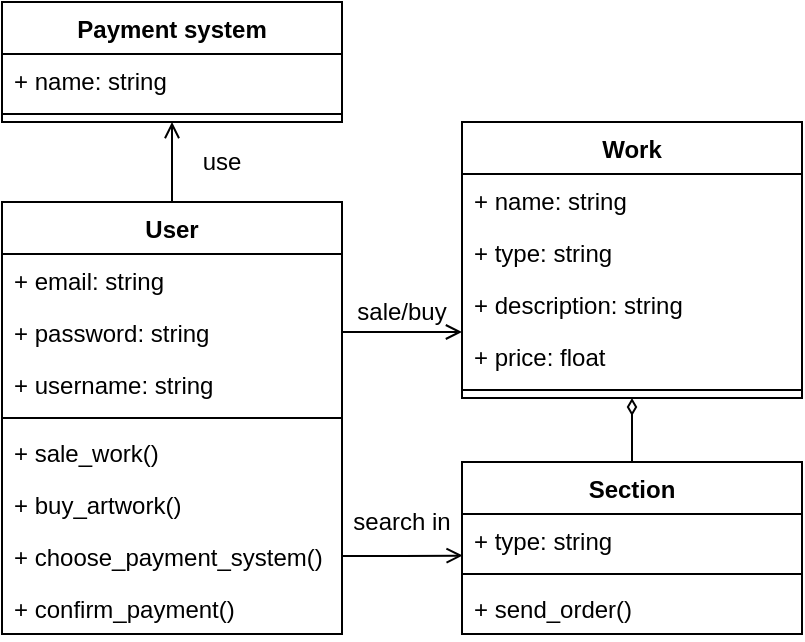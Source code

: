 <mxfile version="20.5.3"><diagram id="3cpQmSPwKwGxJ8PmZLuN" name="Страница 1"><mxGraphModel dx="831" dy="476" grid="1" gridSize="10" guides="1" tooltips="1" connect="1" arrows="1" fold="1" page="1" pageScale="1" pageWidth="827" pageHeight="1169" math="0" shadow="0"><root><mxCell id="0"/><mxCell id="1" parent="0"/><mxCell id="Ir3YZcGca_79-X61fWZi-52" style="edgeStyle=orthogonalEdgeStyle;rounded=0;orthogonalLoop=1;jettySize=auto;html=1;entryX=0.5;entryY=1;entryDx=0;entryDy=0;endArrow=open;endFill=0;" edge="1" parent="1" source="Ir3YZcGca_79-X61fWZi-5" target="Ir3YZcGca_79-X61fWZi-40"><mxGeometry relative="1" as="geometry"/></mxCell><mxCell id="Ir3YZcGca_79-X61fWZi-5" value="User" style="swimlane;fontStyle=1;align=center;verticalAlign=top;childLayout=stackLayout;horizontal=1;startSize=26;horizontalStack=0;resizeParent=1;resizeParentMax=0;resizeLast=0;collapsible=1;marginBottom=0;" vertex="1" parent="1"><mxGeometry x="170" y="520" width="170" height="216" as="geometry"/></mxCell><mxCell id="Ir3YZcGca_79-X61fWZi-6" value="+ email: string" style="text;strokeColor=none;fillColor=none;align=left;verticalAlign=top;spacingLeft=4;spacingRight=4;overflow=hidden;rotatable=0;points=[[0,0.5],[1,0.5]];portConstraint=eastwest;" vertex="1" parent="Ir3YZcGca_79-X61fWZi-5"><mxGeometry y="26" width="170" height="26" as="geometry"/></mxCell><mxCell id="Ir3YZcGca_79-X61fWZi-17" value="+ password: string" style="text;strokeColor=none;fillColor=none;align=left;verticalAlign=top;spacingLeft=4;spacingRight=4;overflow=hidden;rotatable=0;points=[[0,0.5],[1,0.5]];portConstraint=eastwest;" vertex="1" parent="Ir3YZcGca_79-X61fWZi-5"><mxGeometry y="52" width="170" height="26" as="geometry"/></mxCell><mxCell id="Ir3YZcGca_79-X61fWZi-16" value="+ username: string" style="text;strokeColor=none;fillColor=none;align=left;verticalAlign=top;spacingLeft=4;spacingRight=4;overflow=hidden;rotatable=0;points=[[0,0.5],[1,0.5]];portConstraint=eastwest;" vertex="1" parent="Ir3YZcGca_79-X61fWZi-5"><mxGeometry y="78" width="170" height="26" as="geometry"/></mxCell><mxCell id="Ir3YZcGca_79-X61fWZi-7" value="" style="line;strokeWidth=1;fillColor=none;align=left;verticalAlign=middle;spacingTop=-1;spacingLeft=3;spacingRight=3;rotatable=0;labelPosition=right;points=[];portConstraint=eastwest;strokeColor=inherit;" vertex="1" parent="Ir3YZcGca_79-X61fWZi-5"><mxGeometry y="104" width="170" height="8" as="geometry"/></mxCell><mxCell id="Ir3YZcGca_79-X61fWZi-8" value="+ sale_work()" style="text;strokeColor=none;fillColor=none;align=left;verticalAlign=top;spacingLeft=4;spacingRight=4;overflow=hidden;rotatable=0;points=[[0,0.5],[1,0.5]];portConstraint=eastwest;" vertex="1" parent="Ir3YZcGca_79-X61fWZi-5"><mxGeometry y="112" width="170" height="26" as="geometry"/></mxCell><mxCell id="Ir3YZcGca_79-X61fWZi-18" value="+ buy_artwork()" style="text;strokeColor=none;fillColor=none;align=left;verticalAlign=top;spacingLeft=4;spacingRight=4;overflow=hidden;rotatable=0;points=[[0,0.5],[1,0.5]];portConstraint=eastwest;" vertex="1" parent="Ir3YZcGca_79-X61fWZi-5"><mxGeometry y="138" width="170" height="26" as="geometry"/></mxCell><mxCell id="Ir3YZcGca_79-X61fWZi-19" value="+ choose_payment_system()" style="text;strokeColor=none;fillColor=none;align=left;verticalAlign=top;spacingLeft=4;spacingRight=4;overflow=hidden;rotatable=0;points=[[0,0.5],[1,0.5]];portConstraint=eastwest;" vertex="1" parent="Ir3YZcGca_79-X61fWZi-5"><mxGeometry y="164" width="170" height="26" as="geometry"/></mxCell><mxCell id="Ir3YZcGca_79-X61fWZi-21" value="+ confirm_payment()" style="text;strokeColor=none;fillColor=none;align=left;verticalAlign=top;spacingLeft=4;spacingRight=4;overflow=hidden;rotatable=0;points=[[0,0.5],[1,0.5]];portConstraint=eastwest;" vertex="1" parent="Ir3YZcGca_79-X61fWZi-5"><mxGeometry y="190" width="170" height="26" as="geometry"/></mxCell><mxCell id="Ir3YZcGca_79-X61fWZi-62" style="edgeStyle=orthogonalEdgeStyle;rounded=0;orthogonalLoop=1;jettySize=auto;html=1;entryX=0.5;entryY=1;entryDx=0;entryDy=0;endArrow=diamondThin;endFill=0;" edge="1" parent="1" source="Ir3YZcGca_79-X61fWZi-22" target="Ir3YZcGca_79-X61fWZi-45"><mxGeometry relative="1" as="geometry"/></mxCell><mxCell id="Ir3YZcGca_79-X61fWZi-22" value="Section" style="swimlane;fontStyle=1;align=center;verticalAlign=top;childLayout=stackLayout;horizontal=1;startSize=26;horizontalStack=0;resizeParent=1;resizeParentMax=0;resizeLast=0;collapsible=1;marginBottom=0;" vertex="1" parent="1"><mxGeometry x="400" y="650" width="170" height="86" as="geometry"/></mxCell><mxCell id="Ir3YZcGca_79-X61fWZi-24" value="+ type: string" style="text;strokeColor=none;fillColor=none;align=left;verticalAlign=top;spacingLeft=4;spacingRight=4;overflow=hidden;rotatable=0;points=[[0,0.5],[1,0.5]];portConstraint=eastwest;" vertex="1" parent="Ir3YZcGca_79-X61fWZi-22"><mxGeometry y="26" width="170" height="26" as="geometry"/></mxCell><mxCell id="Ir3YZcGca_79-X61fWZi-26" value="" style="line;strokeWidth=1;fillColor=none;align=left;verticalAlign=middle;spacingTop=-1;spacingLeft=3;spacingRight=3;rotatable=0;labelPosition=right;points=[];portConstraint=eastwest;strokeColor=inherit;" vertex="1" parent="Ir3YZcGca_79-X61fWZi-22"><mxGeometry y="52" width="170" height="8" as="geometry"/></mxCell><mxCell id="Ir3YZcGca_79-X61fWZi-30" value="+ send_order()" style="text;strokeColor=none;fillColor=none;align=left;verticalAlign=top;spacingLeft=4;spacingRight=4;overflow=hidden;rotatable=0;points=[[0,0.5],[1,0.5]];portConstraint=eastwest;" vertex="1" parent="Ir3YZcGca_79-X61fWZi-22"><mxGeometry y="60" width="170" height="26" as="geometry"/></mxCell><mxCell id="Ir3YZcGca_79-X61fWZi-40" value="Payment system" style="swimlane;fontStyle=1;align=center;verticalAlign=top;childLayout=stackLayout;horizontal=1;startSize=26;horizontalStack=0;resizeParent=1;resizeParentMax=0;resizeLast=0;collapsible=1;marginBottom=0;" vertex="1" parent="1"><mxGeometry x="170" y="420" width="170" height="60" as="geometry"/></mxCell><mxCell id="Ir3YZcGca_79-X61fWZi-41" value="+ name: string" style="text;strokeColor=none;fillColor=none;align=left;verticalAlign=top;spacingLeft=4;spacingRight=4;overflow=hidden;rotatable=0;points=[[0,0.5],[1,0.5]];portConstraint=eastwest;" vertex="1" parent="Ir3YZcGca_79-X61fWZi-40"><mxGeometry y="26" width="170" height="26" as="geometry"/></mxCell><mxCell id="Ir3YZcGca_79-X61fWZi-42" value="" style="line;strokeWidth=1;fillColor=none;align=left;verticalAlign=middle;spacingTop=-1;spacingLeft=3;spacingRight=3;rotatable=0;labelPosition=right;points=[];portConstraint=eastwest;strokeColor=inherit;" vertex="1" parent="Ir3YZcGca_79-X61fWZi-40"><mxGeometry y="52" width="170" height="8" as="geometry"/></mxCell><mxCell id="Ir3YZcGca_79-X61fWZi-45" value="Work" style="swimlane;fontStyle=1;align=center;verticalAlign=top;childLayout=stackLayout;horizontal=1;startSize=26;horizontalStack=0;resizeParent=1;resizeParentMax=0;resizeLast=0;collapsible=1;marginBottom=0;" vertex="1" parent="1"><mxGeometry x="400" y="480" width="170" height="138" as="geometry"/></mxCell><mxCell id="Ir3YZcGca_79-X61fWZi-46" value="+ name: string" style="text;strokeColor=none;fillColor=none;align=left;verticalAlign=top;spacingLeft=4;spacingRight=4;overflow=hidden;rotatable=0;points=[[0,0.5],[1,0.5]];portConstraint=eastwest;" vertex="1" parent="Ir3YZcGca_79-X61fWZi-45"><mxGeometry y="26" width="170" height="26" as="geometry"/></mxCell><mxCell id="Ir3YZcGca_79-X61fWZi-47" value="+ type: string" style="text;strokeColor=none;fillColor=none;align=left;verticalAlign=top;spacingLeft=4;spacingRight=4;overflow=hidden;rotatable=0;points=[[0,0.5],[1,0.5]];portConstraint=eastwest;" vertex="1" parent="Ir3YZcGca_79-X61fWZi-45"><mxGeometry y="52" width="170" height="26" as="geometry"/></mxCell><mxCell id="Ir3YZcGca_79-X61fWZi-48" value="+ description: string" style="text;strokeColor=none;fillColor=none;align=left;verticalAlign=top;spacingLeft=4;spacingRight=4;overflow=hidden;rotatable=0;points=[[0,0.5],[1,0.5]];portConstraint=eastwest;" vertex="1" parent="Ir3YZcGca_79-X61fWZi-45"><mxGeometry y="78" width="170" height="26" as="geometry"/></mxCell><mxCell id="Ir3YZcGca_79-X61fWZi-49" value="+ price: float" style="text;strokeColor=none;fillColor=none;align=left;verticalAlign=top;spacingLeft=4;spacingRight=4;overflow=hidden;rotatable=0;points=[[0,0.5],[1,0.5]];portConstraint=eastwest;" vertex="1" parent="Ir3YZcGca_79-X61fWZi-45"><mxGeometry y="104" width="170" height="26" as="geometry"/></mxCell><mxCell id="Ir3YZcGca_79-X61fWZi-50" value="" style="line;strokeWidth=1;fillColor=none;align=left;verticalAlign=middle;spacingTop=-1;spacingLeft=3;spacingRight=3;rotatable=0;labelPosition=right;points=[];portConstraint=eastwest;strokeColor=inherit;" vertex="1" parent="Ir3YZcGca_79-X61fWZi-45"><mxGeometry y="130" width="170" height="8" as="geometry"/></mxCell><mxCell id="Ir3YZcGca_79-X61fWZi-54" value="use" style="text;html=1;strokeColor=none;fillColor=none;align=center;verticalAlign=middle;whiteSpace=wrap;rounded=0;" vertex="1" parent="1"><mxGeometry x="250" y="490" width="60" height="20" as="geometry"/></mxCell><mxCell id="Ir3YZcGca_79-X61fWZi-57" style="edgeStyle=orthogonalEdgeStyle;rounded=0;orthogonalLoop=1;jettySize=auto;html=1;entryX=0.002;entryY=0.8;entryDx=0;entryDy=0;entryPerimeter=0;endArrow=open;endFill=0;" edge="1" parent="1" source="Ir3YZcGca_79-X61fWZi-19" target="Ir3YZcGca_79-X61fWZi-24"><mxGeometry relative="1" as="geometry"/></mxCell><mxCell id="Ir3YZcGca_79-X61fWZi-58" value="search in" style="text;html=1;strokeColor=none;fillColor=none;align=center;verticalAlign=middle;whiteSpace=wrap;rounded=0;" vertex="1" parent="1"><mxGeometry x="340" y="670" width="60" height="20" as="geometry"/></mxCell><mxCell id="Ir3YZcGca_79-X61fWZi-60" style="edgeStyle=orthogonalEdgeStyle;rounded=0;orthogonalLoop=1;jettySize=auto;html=1;endArrow=open;endFill=0;" edge="1" parent="1" source="Ir3YZcGca_79-X61fWZi-17"><mxGeometry relative="1" as="geometry"><mxPoint x="400" y="585" as="targetPoint"/></mxGeometry></mxCell><mxCell id="Ir3YZcGca_79-X61fWZi-61" value="sale/buy" style="text;html=1;strokeColor=none;fillColor=none;align=center;verticalAlign=middle;whiteSpace=wrap;rounded=0;" vertex="1" parent="1"><mxGeometry x="340" y="565" width="60" height="20" as="geometry"/></mxCell></root></mxGraphModel></diagram></mxfile>